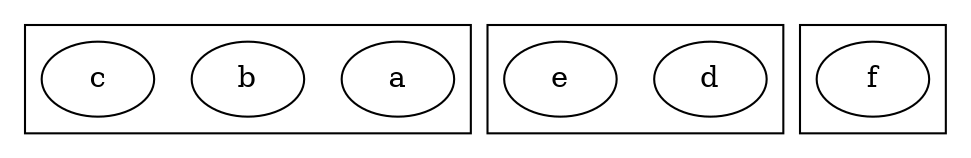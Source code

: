 digraph subgraphs_in_the_same_rank {
    newrank = true; rank = same;
    subgraph cluster_1 {
        a;
        b;
        c;
    }
    subgraph cluster_2 {
       d;
       e;
    }
    subgraph cluster_3 {
       f;
    }
}